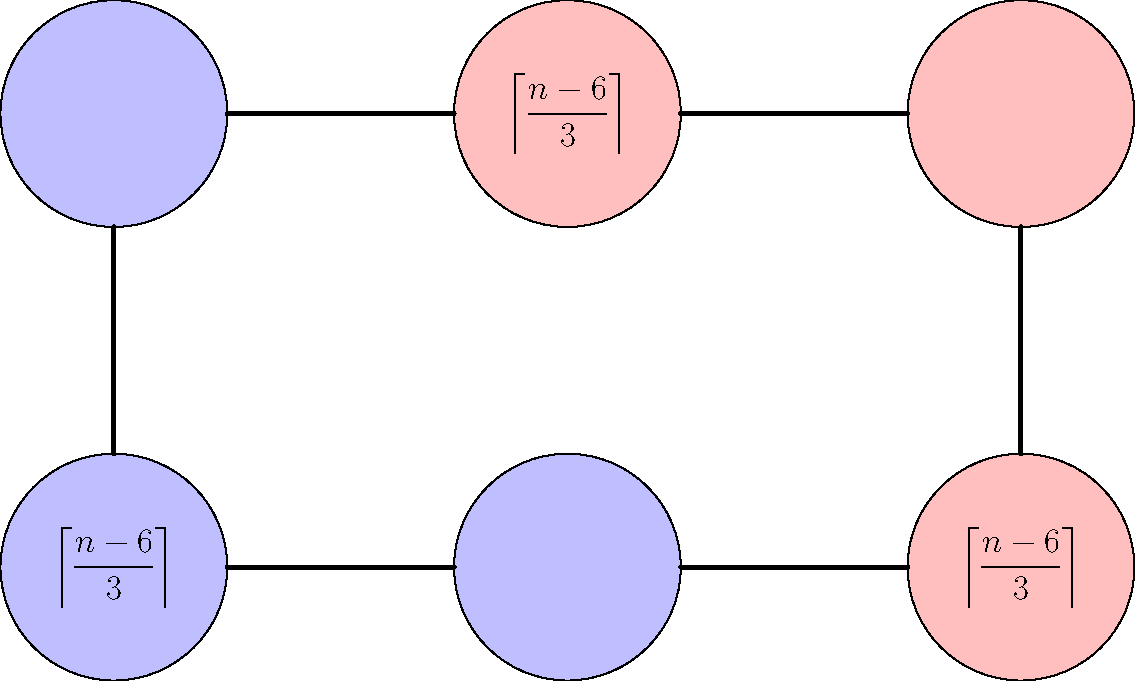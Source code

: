 settings.outformat ="png";
unitsize(4cm);
defaultpen(fontsize(17pt));

import graph;
void vertex(int n, int m, pen c){
    filldraw(circle((2*n, 2*m), 1/2), c);
}

void grid(int n, int m){
    for (int i = 0; i<n-1; ++i){
        for (int j = 0; j<m; ++j){
            draw((2*i +1/2, 2*j) -- (2*i + 3/2, 2*j), linewidth(2));
        }
    }
    for (int i = 0; i<n; ++i){
        if (i==1){continue;}
        for (int j = 0; j<m-1; ++j){
            draw((2*i, 2*j+1/2) -- (2*i, 2*j + 3/2), linewidth(2));
        }
    }
}

usepackage("amsmath");
usepackage("amssymb");
label("$\left\lceil \dfrac{n-6}{3} \right\rceil$", (0, 0));
label("$\left\lceil \dfrac{n-6}{3} \right\rceil$", (2, 2));
label("$\left\lceil \dfrac{n-6}{3} \right\rceil$", (4, 0));
vertex(0, 0, paleblue);
vertex(0, 1, paleblue);
vertex(1, 0, paleblue);
vertex(1, 1, palered);
vertex(2, 0, palered);
vertex(2, 1, palered);
grid(3, 2);
